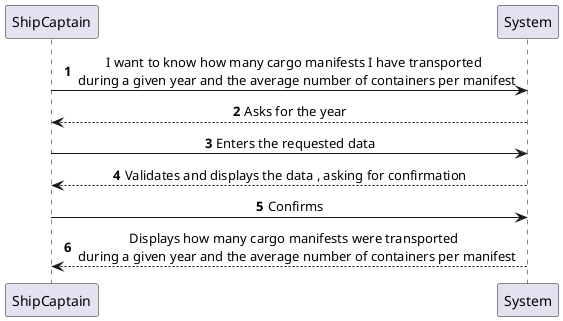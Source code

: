 @startuml
'https://plantuml.com/sequence-diagram

autonumber

skinparam sequenceMessageAlign center

ShipCaptain -> System : I want to know how many cargo manifests I have transported \n during a given year and the average number of containers per manifest
System --> ShipCaptain : Asks for the year

ShipCaptain -> System : Enters the requested data
System --> ShipCaptain : Validates and displays the data , asking for confirmation

ShipCaptain -> System : Confirms
System --> ShipCaptain : Displays how many cargo manifests were transported \n during a given year and the average number of containers per manifest

@enduml